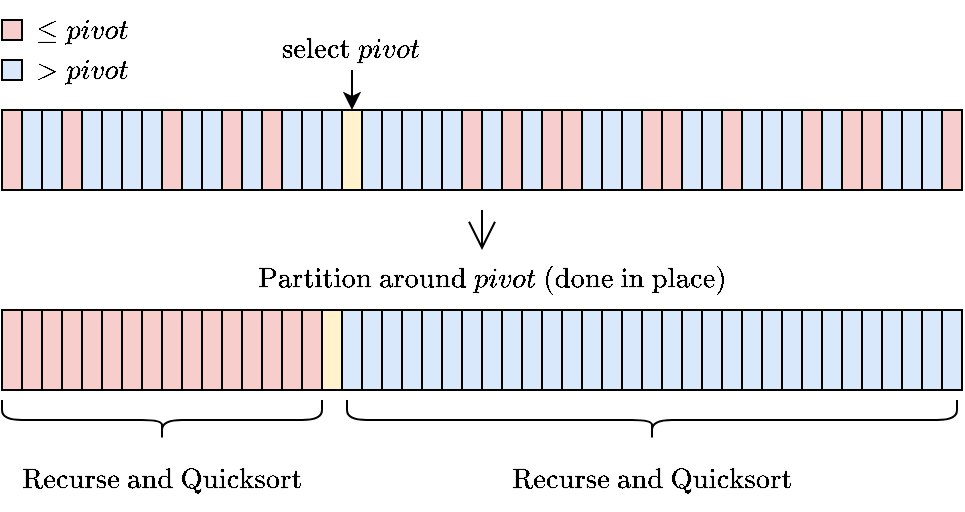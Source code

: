 <mxfile version="20.3.0" type="device"><diagram id="kSkADpwO5t5qx20itYWq" name="Page-1"><mxGraphModel dx="665" dy="1690" grid="1" gridSize="10" guides="1" tooltips="1" connect="1" arrows="1" fold="1" page="1" pageScale="1" pageWidth="827" pageHeight="1169" math="1" shadow="0"><root><mxCell id="0"/><mxCell id="1" parent="0"/><mxCell id="hUZpGyhw_rYshS2CKGH9-3" value="" style="rounded=0;whiteSpace=wrap;html=1;fillColor=#dae8fc;strokeColor=#000000;" vertex="1" parent="1"><mxGeometry x="250" width="10" height="40" as="geometry"/></mxCell><mxCell id="hUZpGyhw_rYshS2CKGH9-6" value="" style="rounded=0;whiteSpace=wrap;html=1;fillColor=#f8cecc;strokeColor=#000000;" vertex="1" parent="1"><mxGeometry x="260" width="10" height="40" as="geometry"/></mxCell><mxCell id="hUZpGyhw_rYshS2CKGH9-7" value="" style="rounded=0;whiteSpace=wrap;html=1;fillColor=#dae8fc;strokeColor=#000000;" vertex="1" parent="1"><mxGeometry x="270" width="10" height="40" as="geometry"/></mxCell><mxCell id="hUZpGyhw_rYshS2CKGH9-8" value="" style="rounded=0;whiteSpace=wrap;html=1;fillColor=#f8cecc;strokeColor=#000000;" vertex="1" parent="1"><mxGeometry x="280" width="10" height="40" as="geometry"/></mxCell><mxCell id="hUZpGyhw_rYshS2CKGH9-9" value="" style="rounded=0;whiteSpace=wrap;html=1;fillColor=#f8cecc;strokeColor=#000000;" vertex="1" parent="1"><mxGeometry x="290" width="10" height="40" as="geometry"/></mxCell><mxCell id="hUZpGyhw_rYshS2CKGH9-10" value="" style="rounded=0;whiteSpace=wrap;html=1;fillColor=#dae8fc;strokeColor=#000000;" vertex="1" parent="1"><mxGeometry x="300" width="10" height="40" as="geometry"/></mxCell><mxCell id="hUZpGyhw_rYshS2CKGH9-11" value="" style="rounded=0;whiteSpace=wrap;html=1;fillColor=#dae8fc;strokeColor=#000000;" vertex="1" parent="1"><mxGeometry x="310" width="10" height="40" as="geometry"/></mxCell><mxCell id="hUZpGyhw_rYshS2CKGH9-12" value="" style="rounded=0;whiteSpace=wrap;html=1;fillColor=#dae8fc;strokeColor=#000000;" vertex="1" parent="1"><mxGeometry x="320" width="10" height="40" as="geometry"/></mxCell><mxCell id="hUZpGyhw_rYshS2CKGH9-13" value="" style="rounded=0;whiteSpace=wrap;html=1;fillColor=#f8cecc;strokeColor=#000000;" vertex="1" parent="1"><mxGeometry x="330" width="10" height="40" as="geometry"/></mxCell><mxCell id="hUZpGyhw_rYshS2CKGH9-14" value="" style="rounded=0;whiteSpace=wrap;html=1;fillColor=#f8cecc;strokeColor=#000000;" vertex="1" parent="1"><mxGeometry x="340" width="10" height="40" as="geometry"/></mxCell><mxCell id="hUZpGyhw_rYshS2CKGH9-15" value="" style="rounded=0;whiteSpace=wrap;html=1;fillColor=#dae8fc;strokeColor=#000000;" vertex="1" parent="1"><mxGeometry x="350" width="10" height="40" as="geometry"/></mxCell><mxCell id="hUZpGyhw_rYshS2CKGH9-16" value="" style="rounded=0;whiteSpace=wrap;html=1;fillColor=#dae8fc;strokeColor=#000000;" vertex="1" parent="1"><mxGeometry x="360" width="10" height="40" as="geometry"/></mxCell><mxCell id="hUZpGyhw_rYshS2CKGH9-17" value="" style="rounded=0;whiteSpace=wrap;html=1;fillColor=#f8cecc;strokeColor=#000000;" vertex="1" parent="1"><mxGeometry x="370" width="10" height="40" as="geometry"/></mxCell><mxCell id="hUZpGyhw_rYshS2CKGH9-18" value="" style="rounded=0;whiteSpace=wrap;html=1;fillColor=#dae8fc;strokeColor=#000000;" vertex="1" parent="1"><mxGeometry x="380" width="10" height="40" as="geometry"/></mxCell><mxCell id="hUZpGyhw_rYshS2CKGH9-19" value="" style="rounded=0;whiteSpace=wrap;html=1;fillColor=#dae8fc;strokeColor=#000000;" vertex="1" parent="1"><mxGeometry x="390" width="10" height="40" as="geometry"/></mxCell><mxCell id="hUZpGyhw_rYshS2CKGH9-20" value="" style="rounded=0;whiteSpace=wrap;html=1;fillColor=#dae8fc;strokeColor=#000000;" vertex="1" parent="1"><mxGeometry x="400" width="10" height="40" as="geometry"/></mxCell><mxCell id="hUZpGyhw_rYshS2CKGH9-21" value="" style="rounded=0;whiteSpace=wrap;html=1;fillColor=#f8cecc;strokeColor=#000000;" vertex="1" parent="1"><mxGeometry x="410" width="10" height="40" as="geometry"/></mxCell><mxCell id="hUZpGyhw_rYshS2CKGH9-22" value="" style="rounded=0;whiteSpace=wrap;html=1;fillColor=#dae8fc;strokeColor=#000000;" vertex="1" parent="1"><mxGeometry x="420" width="10" height="40" as="geometry"/></mxCell><mxCell id="hUZpGyhw_rYshS2CKGH9-23" value="" style="rounded=0;whiteSpace=wrap;html=1;fillColor=#f8cecc;strokeColor=#000000;" vertex="1" parent="1"><mxGeometry x="430" width="10" height="40" as="geometry"/></mxCell><mxCell id="hUZpGyhw_rYshS2CKGH9-24" value="" style="rounded=0;whiteSpace=wrap;html=1;fillColor=#f8cecc;strokeColor=#000000;" vertex="1" parent="1"><mxGeometry x="440" width="10" height="40" as="geometry"/></mxCell><mxCell id="hUZpGyhw_rYshS2CKGH9-25" value="" style="rounded=0;whiteSpace=wrap;html=1;fillColor=#dae8fc;strokeColor=#000000;" vertex="1" parent="1"><mxGeometry x="450" width="10" height="40" as="geometry"/></mxCell><mxCell id="hUZpGyhw_rYshS2CKGH9-26" value="" style="rounded=0;whiteSpace=wrap;html=1;fillColor=#dae8fc;strokeColor=#000000;" vertex="1" parent="1"><mxGeometry x="460" width="10" height="40" as="geometry"/></mxCell><mxCell id="hUZpGyhw_rYshS2CKGH9-27" value="" style="rounded=0;whiteSpace=wrap;html=1;fillColor=#dae8fc;strokeColor=#000000;" vertex="1" parent="1"><mxGeometry x="470" width="10" height="40" as="geometry"/></mxCell><mxCell id="hUZpGyhw_rYshS2CKGH9-28" value="" style="rounded=0;whiteSpace=wrap;html=1;fillColor=#f8cecc;strokeColor=#000000;" vertex="1" parent="1"><mxGeometry x="480" width="10" height="40" as="geometry"/></mxCell><mxCell id="hUZpGyhw_rYshS2CKGH9-29" value="" style="rounded=0;whiteSpace=wrap;html=1;fillColor=#f8cecc;strokeColor=#000000;" vertex="1" parent="1"><mxGeometry x="10" width="10" height="40" as="geometry"/></mxCell><mxCell id="hUZpGyhw_rYshS2CKGH9-30" value="" style="rounded=0;whiteSpace=wrap;html=1;fillColor=#dae8fc;strokeColor=#000000;" vertex="1" parent="1"><mxGeometry x="20" width="10" height="40" as="geometry"/></mxCell><mxCell id="hUZpGyhw_rYshS2CKGH9-31" value="" style="rounded=0;whiteSpace=wrap;html=1;fillColor=#dae8fc;strokeColor=#000000;" vertex="1" parent="1"><mxGeometry x="30" width="10" height="40" as="geometry"/></mxCell><mxCell id="hUZpGyhw_rYshS2CKGH9-32" value="" style="rounded=0;whiteSpace=wrap;html=1;fillColor=#f8cecc;strokeColor=#000000;" vertex="1" parent="1"><mxGeometry x="40" width="10" height="40" as="geometry"/></mxCell><mxCell id="hUZpGyhw_rYshS2CKGH9-33" value="" style="rounded=0;whiteSpace=wrap;html=1;fillColor=#dae8fc;strokeColor=#000000;" vertex="1" parent="1"><mxGeometry x="50" width="10" height="40" as="geometry"/></mxCell><mxCell id="hUZpGyhw_rYshS2CKGH9-34" value="" style="rounded=0;whiteSpace=wrap;html=1;fillColor=#dae8fc;strokeColor=#000000;" vertex="1" parent="1"><mxGeometry x="60" width="10" height="40" as="geometry"/></mxCell><mxCell id="hUZpGyhw_rYshS2CKGH9-35" value="" style="rounded=0;whiteSpace=wrap;html=1;fillColor=#dae8fc;strokeColor=#000000;" vertex="1" parent="1"><mxGeometry x="70" width="10" height="40" as="geometry"/></mxCell><mxCell id="hUZpGyhw_rYshS2CKGH9-36" value="" style="rounded=0;whiteSpace=wrap;html=1;fillColor=#dae8fc;strokeColor=#000000;" vertex="1" parent="1"><mxGeometry x="80" width="10" height="40" as="geometry"/></mxCell><mxCell id="hUZpGyhw_rYshS2CKGH9-37" value="" style="rounded=0;whiteSpace=wrap;html=1;fillColor=#f8cecc;strokeColor=#000000;" vertex="1" parent="1"><mxGeometry x="90" width="10" height="40" as="geometry"/></mxCell><mxCell id="hUZpGyhw_rYshS2CKGH9-38" value="" style="rounded=0;whiteSpace=wrap;html=1;fillColor=#dae8fc;strokeColor=#000000;" vertex="1" parent="1"><mxGeometry x="100" width="10" height="40" as="geometry"/></mxCell><mxCell id="hUZpGyhw_rYshS2CKGH9-39" value="" style="rounded=0;whiteSpace=wrap;html=1;fillColor=#dae8fc;strokeColor=#000000;" vertex="1" parent="1"><mxGeometry x="110" width="10" height="40" as="geometry"/></mxCell><mxCell id="hUZpGyhw_rYshS2CKGH9-40" value="" style="rounded=0;whiteSpace=wrap;html=1;fillColor=#f8cecc;strokeColor=#000000;" vertex="1" parent="1"><mxGeometry x="120" width="10" height="40" as="geometry"/></mxCell><mxCell id="hUZpGyhw_rYshS2CKGH9-41" value="" style="rounded=0;whiteSpace=wrap;html=1;fillColor=#dae8fc;strokeColor=#000000;" vertex="1" parent="1"><mxGeometry x="130" width="10" height="40" as="geometry"/></mxCell><mxCell id="hUZpGyhw_rYshS2CKGH9-42" value="" style="rounded=0;whiteSpace=wrap;html=1;fillColor=#f8cecc;strokeColor=#000000;" vertex="1" parent="1"><mxGeometry x="140" width="10" height="40" as="geometry"/></mxCell><mxCell id="hUZpGyhw_rYshS2CKGH9-43" value="" style="rounded=0;whiteSpace=wrap;html=1;fillColor=#dae8fc;strokeColor=#000000;" vertex="1" parent="1"><mxGeometry x="150" width="10" height="40" as="geometry"/></mxCell><mxCell id="hUZpGyhw_rYshS2CKGH9-44" value="" style="rounded=0;whiteSpace=wrap;html=1;fillColor=#dae8fc;strokeColor=#000000;" vertex="1" parent="1"><mxGeometry x="160" width="10" height="40" as="geometry"/></mxCell><mxCell id="hUZpGyhw_rYshS2CKGH9-45" value="" style="rounded=0;whiteSpace=wrap;html=1;fillColor=#dae8fc;strokeColor=#000000;" vertex="1" parent="1"><mxGeometry x="170" width="10" height="40" as="geometry"/></mxCell><mxCell id="hUZpGyhw_rYshS2CKGH9-46" value="" style="rounded=0;whiteSpace=wrap;html=1;fillColor=#fff2cc;strokeColor=#000000;" vertex="1" parent="1"><mxGeometry x="180" width="10" height="40" as="geometry"/></mxCell><mxCell id="hUZpGyhw_rYshS2CKGH9-47" value="" style="rounded=0;whiteSpace=wrap;html=1;fillColor=#dae8fc;strokeColor=#000000;" vertex="1" parent="1"><mxGeometry x="190" width="10" height="40" as="geometry"/></mxCell><mxCell id="hUZpGyhw_rYshS2CKGH9-48" value="" style="rounded=0;whiteSpace=wrap;html=1;fillColor=#dae8fc;strokeColor=#000000;" vertex="1" parent="1"><mxGeometry x="200" width="10" height="40" as="geometry"/></mxCell><mxCell id="hUZpGyhw_rYshS2CKGH9-49" value="" style="rounded=0;whiteSpace=wrap;html=1;fillColor=#dae8fc;strokeColor=#000000;" vertex="1" parent="1"><mxGeometry x="210" width="10" height="40" as="geometry"/></mxCell><mxCell id="hUZpGyhw_rYshS2CKGH9-50" value="" style="rounded=0;whiteSpace=wrap;html=1;fillColor=#dae8fc;strokeColor=#000000;" vertex="1" parent="1"><mxGeometry x="220" width="10" height="40" as="geometry"/></mxCell><mxCell id="hUZpGyhw_rYshS2CKGH9-51" value="" style="rounded=0;whiteSpace=wrap;html=1;fillColor=#dae8fc;strokeColor=#000000;" vertex="1" parent="1"><mxGeometry x="230" width="10" height="40" as="geometry"/></mxCell><mxCell id="hUZpGyhw_rYshS2CKGH9-52" value="" style="rounded=0;whiteSpace=wrap;html=1;fillColor=#f8cecc;strokeColor=#000000;" vertex="1" parent="1"><mxGeometry x="240" width="10" height="40" as="geometry"/></mxCell><mxCell id="hUZpGyhw_rYshS2CKGH9-70" value="" style="rounded=0;whiteSpace=wrap;html=1;fillColor=#f8cecc;strokeColor=#000000;" vertex="1" parent="1"><mxGeometry x="10" y="100" width="10" height="40" as="geometry"/></mxCell><mxCell id="hUZpGyhw_rYshS2CKGH9-71" value="" style="rounded=0;whiteSpace=wrap;html=1;fillColor=#f8cecc;strokeColor=#000000;" vertex="1" parent="1"><mxGeometry x="20" y="100" width="10" height="40" as="geometry"/></mxCell><mxCell id="hUZpGyhw_rYshS2CKGH9-72" value="" style="rounded=0;whiteSpace=wrap;html=1;fillColor=#f8cecc;strokeColor=#000000;" vertex="1" parent="1"><mxGeometry x="30" y="100" width="10" height="40" as="geometry"/></mxCell><mxCell id="hUZpGyhw_rYshS2CKGH9-73" value="" style="rounded=0;whiteSpace=wrap;html=1;fillColor=#f8cecc;strokeColor=#000000;" vertex="1" parent="1"><mxGeometry x="40" y="100" width="10" height="40" as="geometry"/></mxCell><mxCell id="hUZpGyhw_rYshS2CKGH9-74" value="" style="rounded=0;whiteSpace=wrap;html=1;fillColor=#f8cecc;strokeColor=#000000;" vertex="1" parent="1"><mxGeometry x="50" y="100" width="10" height="40" as="geometry"/></mxCell><mxCell id="hUZpGyhw_rYshS2CKGH9-75" value="" style="rounded=0;whiteSpace=wrap;html=1;fillColor=#f8cecc;strokeColor=#000000;" vertex="1" parent="1"><mxGeometry x="60" y="100" width="10" height="40" as="geometry"/></mxCell><mxCell id="hUZpGyhw_rYshS2CKGH9-76" value="" style="rounded=0;whiteSpace=wrap;html=1;fillColor=#f8cecc;strokeColor=#000000;" vertex="1" parent="1"><mxGeometry x="70" y="100" width="10" height="40" as="geometry"/></mxCell><mxCell id="hUZpGyhw_rYshS2CKGH9-77" value="" style="rounded=0;whiteSpace=wrap;html=1;fillColor=#f8cecc;strokeColor=#000000;" vertex="1" parent="1"><mxGeometry x="80" y="100" width="10" height="40" as="geometry"/></mxCell><mxCell id="hUZpGyhw_rYshS2CKGH9-78" value="" style="rounded=0;whiteSpace=wrap;html=1;fillColor=#f8cecc;strokeColor=#000000;" vertex="1" parent="1"><mxGeometry x="90" y="100" width="10" height="40" as="geometry"/></mxCell><mxCell id="hUZpGyhw_rYshS2CKGH9-79" value="" style="rounded=0;whiteSpace=wrap;html=1;fillColor=#f8cecc;strokeColor=#000000;" vertex="1" parent="1"><mxGeometry x="100" y="100" width="10" height="40" as="geometry"/></mxCell><mxCell id="hUZpGyhw_rYshS2CKGH9-80" value="" style="rounded=0;whiteSpace=wrap;html=1;fillColor=#f8cecc;strokeColor=#000000;" vertex="1" parent="1"><mxGeometry x="110" y="100" width="10" height="40" as="geometry"/></mxCell><mxCell id="hUZpGyhw_rYshS2CKGH9-81" value="" style="rounded=0;whiteSpace=wrap;html=1;fillColor=#f8cecc;strokeColor=#000000;" vertex="1" parent="1"><mxGeometry x="120" y="100" width="10" height="40" as="geometry"/></mxCell><mxCell id="hUZpGyhw_rYshS2CKGH9-82" value="" style="rounded=0;whiteSpace=wrap;html=1;fillColor=#f8cecc;strokeColor=#000000;" vertex="1" parent="1"><mxGeometry x="130" y="100" width="10" height="40" as="geometry"/></mxCell><mxCell id="hUZpGyhw_rYshS2CKGH9-83" value="" style="rounded=0;whiteSpace=wrap;html=1;fillColor=#f8cecc;strokeColor=#000000;" vertex="1" parent="1"><mxGeometry x="140" y="100" width="10" height="40" as="geometry"/></mxCell><mxCell id="hUZpGyhw_rYshS2CKGH9-84" value="" style="rounded=0;whiteSpace=wrap;html=1;fillColor=#f8cecc;strokeColor=#000000;" vertex="1" parent="1"><mxGeometry x="150" y="100" width="10" height="40" as="geometry"/></mxCell><mxCell id="hUZpGyhw_rYshS2CKGH9-85" value="" style="rounded=0;whiteSpace=wrap;html=1;fillColor=#f8cecc;strokeColor=#000000;" vertex="1" parent="1"><mxGeometry x="160" y="100" width="10" height="40" as="geometry"/></mxCell><mxCell id="hUZpGyhw_rYshS2CKGH9-86" value="" style="rounded=0;whiteSpace=wrap;html=1;fillColor=#fff2cc;strokeColor=#000000;" vertex="1" parent="1"><mxGeometry x="170" y="100" width="10" height="40" as="geometry"/></mxCell><mxCell id="hUZpGyhw_rYshS2CKGH9-87" value="" style="rounded=0;whiteSpace=wrap;html=1;fillColor=#dae8fc;strokeColor=#000000;" vertex="1" parent="1"><mxGeometry x="180" y="100" width="10" height="40" as="geometry"/></mxCell><mxCell id="hUZpGyhw_rYshS2CKGH9-88" value="" style="rounded=0;whiteSpace=wrap;html=1;fillColor=#dae8fc;strokeColor=#000000;" vertex="1" parent="1"><mxGeometry x="190" y="100" width="10" height="40" as="geometry"/></mxCell><mxCell id="hUZpGyhw_rYshS2CKGH9-89" value="" style="rounded=0;whiteSpace=wrap;html=1;fillColor=#dae8fc;strokeColor=#000000;" vertex="1" parent="1"><mxGeometry x="200" y="100" width="10" height="40" as="geometry"/></mxCell><mxCell id="hUZpGyhw_rYshS2CKGH9-90" value="" style="rounded=0;whiteSpace=wrap;html=1;fillColor=#dae8fc;strokeColor=#000000;" vertex="1" parent="1"><mxGeometry x="210" y="100" width="10" height="40" as="geometry"/></mxCell><mxCell id="hUZpGyhw_rYshS2CKGH9-91" value="" style="rounded=0;whiteSpace=wrap;html=1;fillColor=#dae8fc;strokeColor=#000000;" vertex="1" parent="1"><mxGeometry x="220" y="100" width="10" height="40" as="geometry"/></mxCell><mxCell id="hUZpGyhw_rYshS2CKGH9-92" value="" style="rounded=0;whiteSpace=wrap;html=1;fillColor=#dae8fc;strokeColor=#000000;" vertex="1" parent="1"><mxGeometry x="230" y="100" width="10" height="40" as="geometry"/></mxCell><mxCell id="hUZpGyhw_rYshS2CKGH9-93" value="" style="rounded=0;whiteSpace=wrap;html=1;fillColor=#dae8fc;strokeColor=#000000;" vertex="1" parent="1"><mxGeometry x="240" y="100" width="10" height="40" as="geometry"/></mxCell><mxCell id="hUZpGyhw_rYshS2CKGH9-94" value="" style="rounded=0;whiteSpace=wrap;html=1;fillColor=#dae8fc;strokeColor=#000000;" vertex="1" parent="1"><mxGeometry x="250" y="100" width="10" height="40" as="geometry"/></mxCell><mxCell id="hUZpGyhw_rYshS2CKGH9-95" value="" style="rounded=0;whiteSpace=wrap;html=1;fillColor=#dae8fc;strokeColor=#000000;" vertex="1" parent="1"><mxGeometry x="260" y="100" width="10" height="40" as="geometry"/></mxCell><mxCell id="hUZpGyhw_rYshS2CKGH9-96" value="" style="rounded=0;whiteSpace=wrap;html=1;fillColor=#dae8fc;strokeColor=#000000;" vertex="1" parent="1"><mxGeometry x="270" y="100" width="10" height="40" as="geometry"/></mxCell><mxCell id="hUZpGyhw_rYshS2CKGH9-97" value="" style="rounded=0;whiteSpace=wrap;html=1;fillColor=#dae8fc;strokeColor=#000000;" vertex="1" parent="1"><mxGeometry x="280" y="100" width="10" height="40" as="geometry"/></mxCell><mxCell id="hUZpGyhw_rYshS2CKGH9-98" value="" style="rounded=0;whiteSpace=wrap;html=1;fillColor=#dae8fc;strokeColor=#000000;" vertex="1" parent="1"><mxGeometry x="290" y="100" width="10" height="40" as="geometry"/></mxCell><mxCell id="hUZpGyhw_rYshS2CKGH9-99" value="" style="rounded=0;whiteSpace=wrap;html=1;fillColor=#dae8fc;strokeColor=#000000;" vertex="1" parent="1"><mxGeometry x="300" y="100" width="10" height="40" as="geometry"/></mxCell><mxCell id="hUZpGyhw_rYshS2CKGH9-100" value="" style="rounded=0;whiteSpace=wrap;html=1;fillColor=#dae8fc;strokeColor=#000000;" vertex="1" parent="1"><mxGeometry x="310" y="100" width="10" height="40" as="geometry"/></mxCell><mxCell id="hUZpGyhw_rYshS2CKGH9-101" value="" style="rounded=0;whiteSpace=wrap;html=1;fillColor=#dae8fc;strokeColor=#000000;" vertex="1" parent="1"><mxGeometry x="320" y="100" width="10" height="40" as="geometry"/></mxCell><mxCell id="hUZpGyhw_rYshS2CKGH9-102" value="" style="rounded=0;whiteSpace=wrap;html=1;fillColor=#dae8fc;strokeColor=#000000;" vertex="1" parent="1"><mxGeometry x="330" y="100" width="10" height="40" as="geometry"/></mxCell><mxCell id="hUZpGyhw_rYshS2CKGH9-103" value="" style="rounded=0;whiteSpace=wrap;html=1;fillColor=#dae8fc;strokeColor=#000000;" vertex="1" parent="1"><mxGeometry x="340" y="100" width="10" height="40" as="geometry"/></mxCell><mxCell id="hUZpGyhw_rYshS2CKGH9-104" value="" style="rounded=0;whiteSpace=wrap;html=1;fillColor=#dae8fc;strokeColor=#000000;" vertex="1" parent="1"><mxGeometry x="350" y="100" width="10" height="40" as="geometry"/></mxCell><mxCell id="hUZpGyhw_rYshS2CKGH9-105" value="" style="rounded=0;whiteSpace=wrap;html=1;fillColor=#dae8fc;strokeColor=#000000;" vertex="1" parent="1"><mxGeometry x="360" y="100" width="10" height="40" as="geometry"/></mxCell><mxCell id="hUZpGyhw_rYshS2CKGH9-106" value="" style="rounded=0;whiteSpace=wrap;html=1;fillColor=#dae8fc;strokeColor=#000000;" vertex="1" parent="1"><mxGeometry x="370" y="100" width="10" height="40" as="geometry"/></mxCell><mxCell id="hUZpGyhw_rYshS2CKGH9-107" value="" style="rounded=0;whiteSpace=wrap;html=1;fillColor=#dae8fc;strokeColor=#000000;" vertex="1" parent="1"><mxGeometry x="380" y="100" width="10" height="40" as="geometry"/></mxCell><mxCell id="hUZpGyhw_rYshS2CKGH9-108" value="" style="rounded=0;whiteSpace=wrap;html=1;fillColor=#dae8fc;strokeColor=#000000;" vertex="1" parent="1"><mxGeometry x="390" y="100" width="10" height="40" as="geometry"/></mxCell><mxCell id="hUZpGyhw_rYshS2CKGH9-109" value="" style="rounded=0;whiteSpace=wrap;html=1;fillColor=#dae8fc;strokeColor=#000000;" vertex="1" parent="1"><mxGeometry x="400" y="100" width="10" height="40" as="geometry"/></mxCell><mxCell id="hUZpGyhw_rYshS2CKGH9-110" value="" style="rounded=0;whiteSpace=wrap;html=1;fillColor=#dae8fc;strokeColor=#000000;" vertex="1" parent="1"><mxGeometry x="410" y="100" width="10" height="40" as="geometry"/></mxCell><mxCell id="hUZpGyhw_rYshS2CKGH9-111" value="" style="rounded=0;whiteSpace=wrap;html=1;fillColor=#dae8fc;strokeColor=#000000;" vertex="1" parent="1"><mxGeometry x="420" y="100" width="10" height="40" as="geometry"/></mxCell><mxCell id="hUZpGyhw_rYshS2CKGH9-112" value="" style="rounded=0;whiteSpace=wrap;html=1;fillColor=#dae8fc;strokeColor=#000000;" vertex="1" parent="1"><mxGeometry x="430" y="100" width="10" height="40" as="geometry"/></mxCell><mxCell id="hUZpGyhw_rYshS2CKGH9-113" value="" style="rounded=0;whiteSpace=wrap;html=1;fillColor=#dae8fc;strokeColor=#000000;" vertex="1" parent="1"><mxGeometry x="440" y="100" width="10" height="40" as="geometry"/></mxCell><mxCell id="hUZpGyhw_rYshS2CKGH9-114" value="" style="rounded=0;whiteSpace=wrap;html=1;fillColor=#dae8fc;strokeColor=#000000;" vertex="1" parent="1"><mxGeometry x="450" y="100" width="10" height="40" as="geometry"/></mxCell><mxCell id="hUZpGyhw_rYshS2CKGH9-115" value="" style="rounded=0;whiteSpace=wrap;html=1;fillColor=#dae8fc;strokeColor=#000000;" vertex="1" parent="1"><mxGeometry x="460" y="100" width="10" height="40" as="geometry"/></mxCell><mxCell id="hUZpGyhw_rYshS2CKGH9-116" value="" style="rounded=0;whiteSpace=wrap;html=1;fillColor=#dae8fc;strokeColor=#000000;" vertex="1" parent="1"><mxGeometry x="470" y="100" width="10" height="40" as="geometry"/></mxCell><mxCell id="hUZpGyhw_rYshS2CKGH9-117" value="" style="rounded=0;whiteSpace=wrap;html=1;fillColor=#dae8fc;strokeColor=#000000;" vertex="1" parent="1"><mxGeometry x="480" y="100" width="10" height="40" as="geometry"/></mxCell><mxCell id="hUZpGyhw_rYshS2CKGH9-122" style="edgeStyle=orthogonalEdgeStyle;rounded=0;orthogonalLoop=1;jettySize=auto;html=1;exitX=0.5;exitY=1;exitDx=0;exitDy=0;entryX=0.5;entryY=0;entryDx=0;entryDy=0;" edge="1" parent="1" source="hUZpGyhw_rYshS2CKGH9-121" target="hUZpGyhw_rYshS2CKGH9-46"><mxGeometry relative="1" as="geometry"/></mxCell><mxCell id="hUZpGyhw_rYshS2CKGH9-121" value="$$\text{select }pivot$$" style="text;html=1;strokeColor=none;fillColor=none;align=center;verticalAlign=middle;whiteSpace=wrap;rounded=0;" vertex="1" parent="1"><mxGeometry x="120" y="-40" width="130" height="20" as="geometry"/></mxCell><mxCell id="hUZpGyhw_rYshS2CKGH9-123" value="$$\leq pivot$$" style="text;html=1;strokeColor=none;fillColor=none;align=center;verticalAlign=middle;whiteSpace=wrap;rounded=0;" vertex="1" parent="1"><mxGeometry x="20" y="-50" width="60" height="20" as="geometry"/></mxCell><mxCell id="hUZpGyhw_rYshS2CKGH9-124" value="$$&amp;gt; pivot$$" style="text;html=1;strokeColor=none;fillColor=none;align=center;verticalAlign=middle;whiteSpace=wrap;rounded=0;" vertex="1" parent="1"><mxGeometry x="20" y="-30" width="60" height="20" as="geometry"/></mxCell><mxCell id="hUZpGyhw_rYshS2CKGH9-125" value="" style="rounded=0;whiteSpace=wrap;html=1;fillColor=#f8cecc;strokeColor=#000000;" vertex="1" parent="1"><mxGeometry x="10" y="-45" width="10" height="10" as="geometry"/></mxCell><mxCell id="hUZpGyhw_rYshS2CKGH9-126" value="" style="rounded=0;whiteSpace=wrap;html=1;fillColor=#dae8fc;strokeColor=#000000;" vertex="1" parent="1"><mxGeometry x="10" y="-25" width="10" height="10" as="geometry"/></mxCell><mxCell id="hUZpGyhw_rYshS2CKGH9-127" value="$$\text{Partition around }pivot\text{ (done in place)}$$" style="text;html=1;strokeColor=none;fillColor=none;align=center;verticalAlign=middle;whiteSpace=wrap;rounded=0;" vertex="1" parent="1"><mxGeometry x="130" y="70" width="250" height="30" as="geometry"/></mxCell><mxCell id="hUZpGyhw_rYshS2CKGH9-128" value="" style="shape=curlyBracket;whiteSpace=wrap;html=1;rounded=1;flipH=1;strokeColor=#000000;rotation=90;" vertex="1" parent="1"><mxGeometry x="80" y="75" width="20" height="160" as="geometry"/></mxCell><mxCell id="hUZpGyhw_rYshS2CKGH9-129" value="" style="shape=curlyBracket;whiteSpace=wrap;html=1;rounded=1;flipH=1;strokeColor=#000000;rotation=90;" vertex="1" parent="1"><mxGeometry x="325" y="2.5" width="20" height="305" as="geometry"/></mxCell><mxCell id="hUZpGyhw_rYshS2CKGH9-130" value="$$\text{Recurse and Quicksort}$$" style="text;html=1;strokeColor=none;fillColor=none;align=center;verticalAlign=middle;whiteSpace=wrap;rounded=0;" vertex="1" parent="1"><mxGeometry x="10" y="170" width="160" height="30" as="geometry"/></mxCell><mxCell id="hUZpGyhw_rYshS2CKGH9-131" value="$$\text{Recurse and Quicksort}$$" style="text;html=1;strokeColor=none;fillColor=none;align=center;verticalAlign=middle;whiteSpace=wrap;rounded=0;" vertex="1" parent="1"><mxGeometry x="255" y="170" width="160" height="30" as="geometry"/></mxCell><mxCell id="hUZpGyhw_rYshS2CKGH9-132" value="" style="endArrow=open;html=1;rounded=0;endFill=0;endSize=12;" edge="1" parent="1"><mxGeometry width="50" height="50" relative="1" as="geometry"><mxPoint x="250" y="50" as="sourcePoint"/><mxPoint x="250" y="70" as="targetPoint"/></mxGeometry></mxCell></root></mxGraphModel></diagram></mxfile>